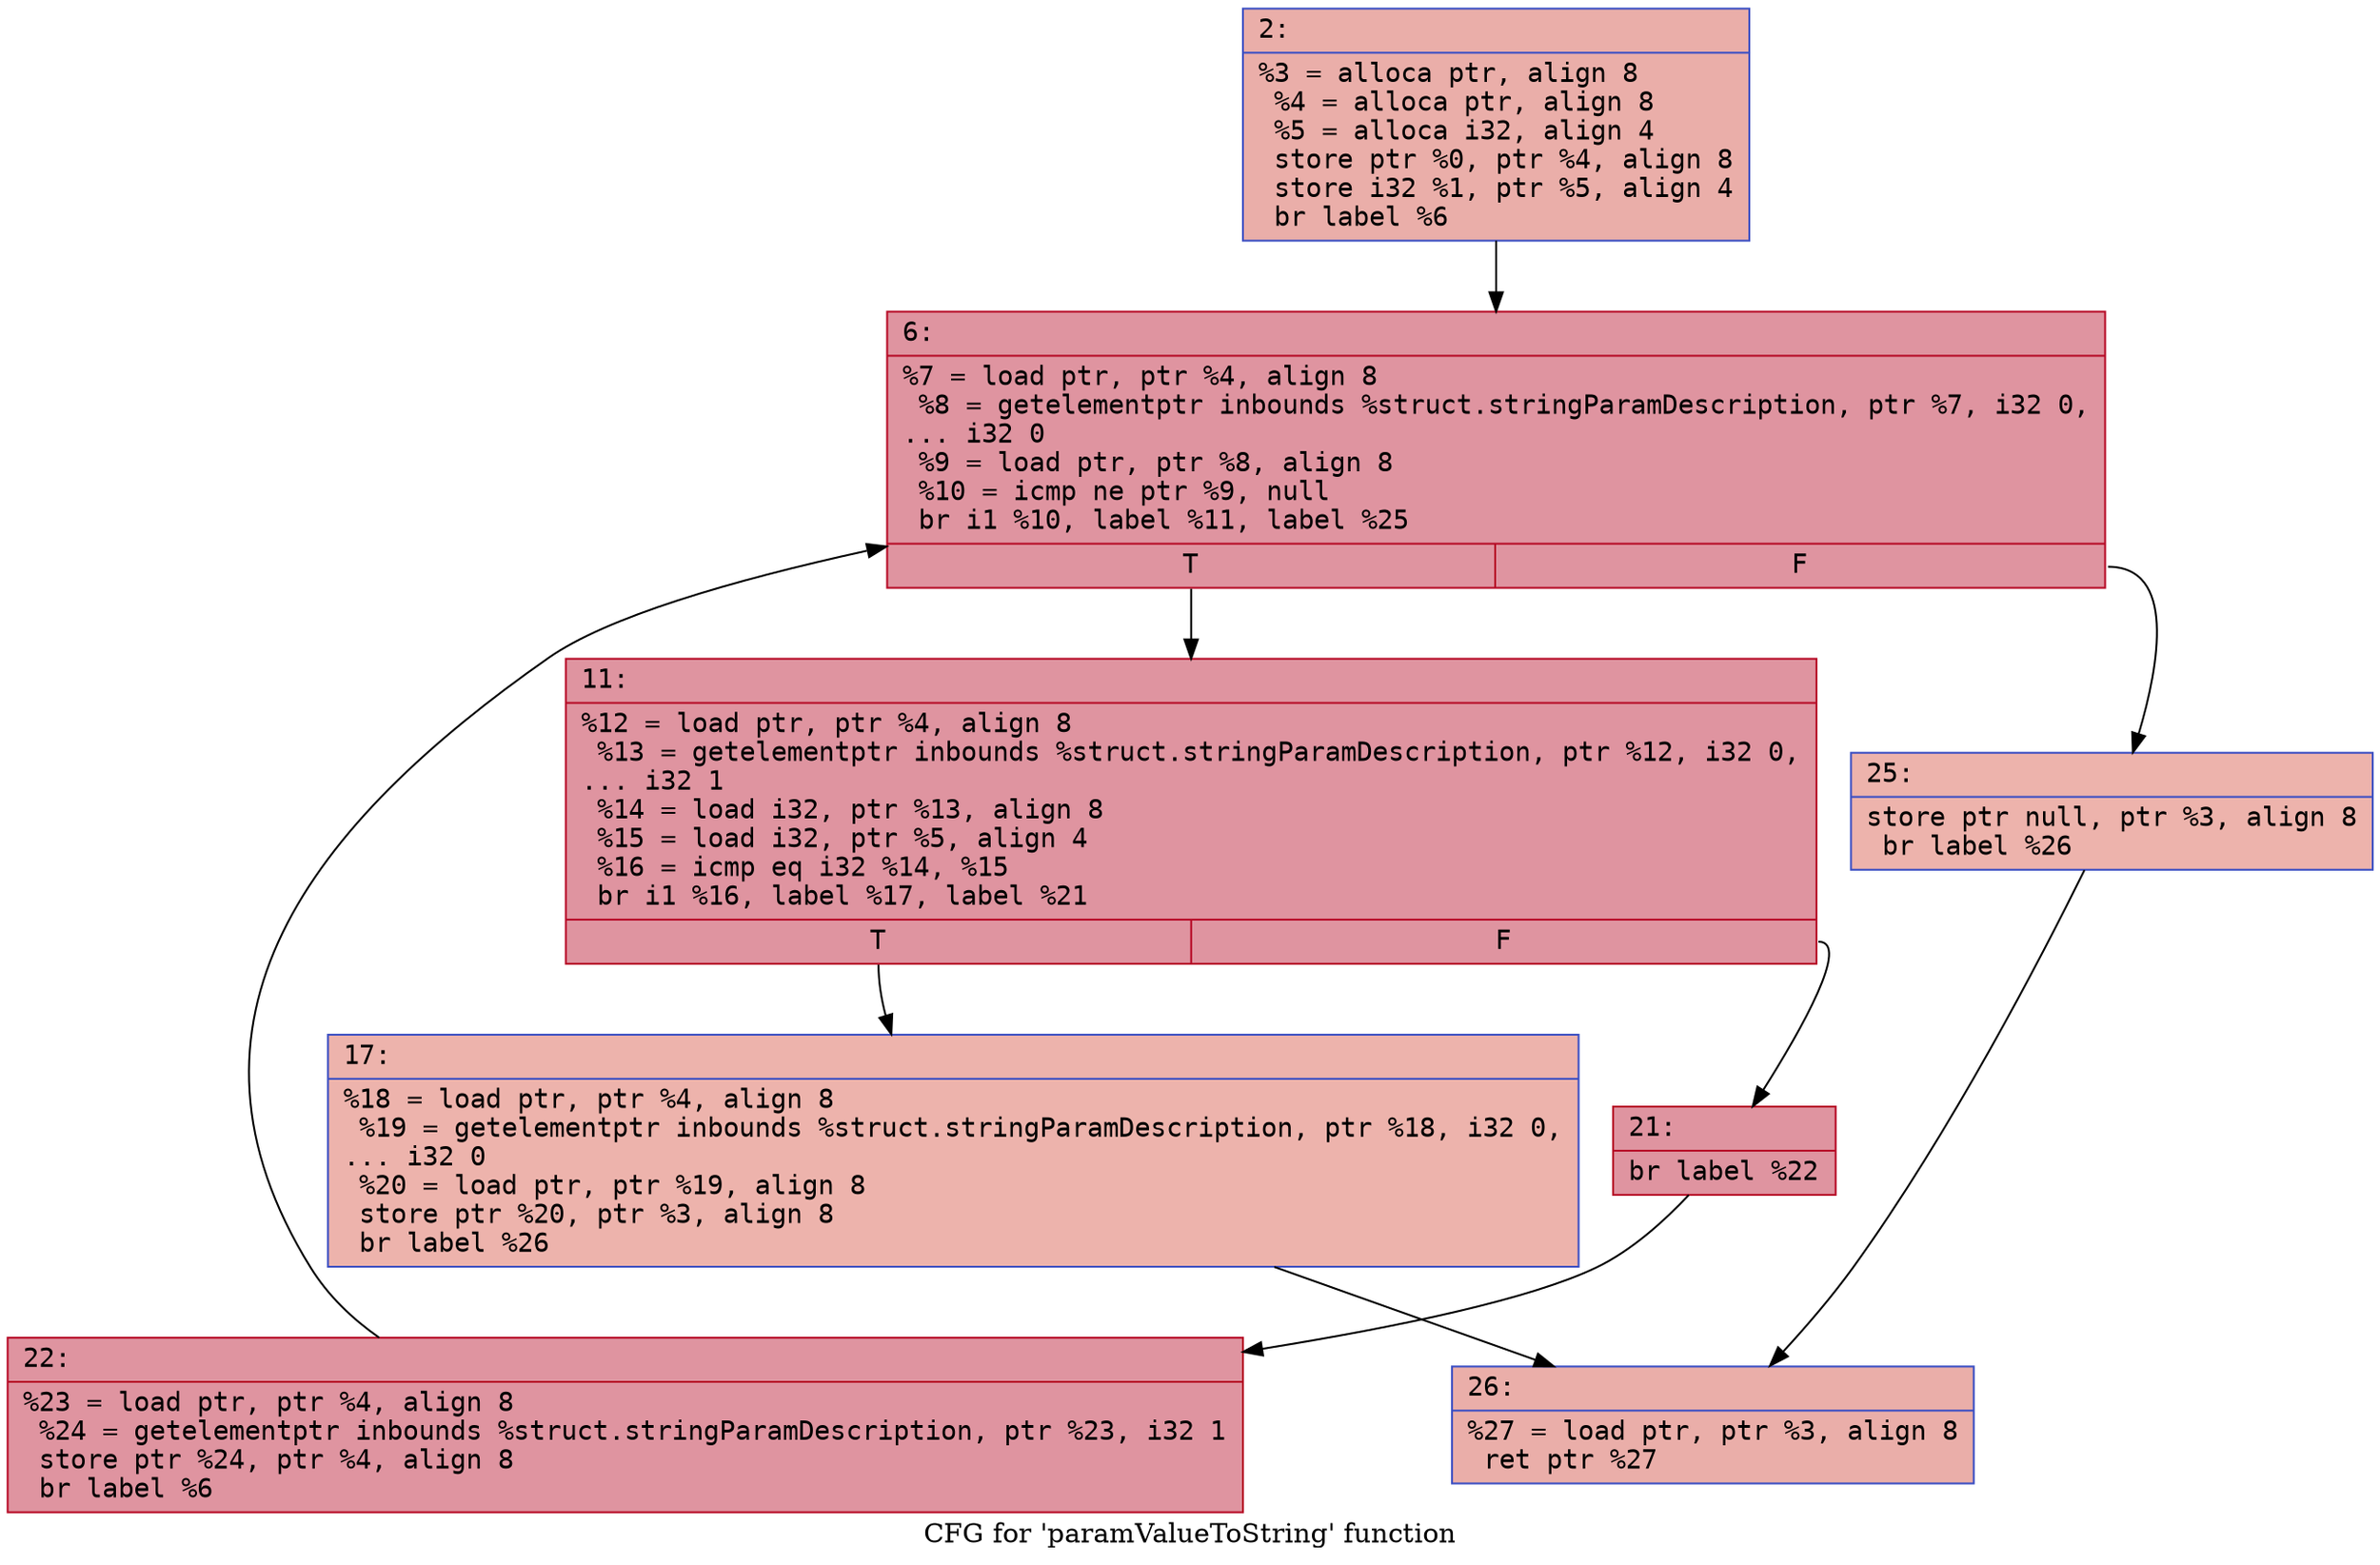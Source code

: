 digraph "CFG for 'paramValueToString' function" {
	label="CFG for 'paramValueToString' function";

	Node0x60000151ed00 [shape=record,color="#3d50c3ff", style=filled, fillcolor="#d0473d70" fontname="Courier",label="{2:\l|  %3 = alloca ptr, align 8\l  %4 = alloca ptr, align 8\l  %5 = alloca i32, align 4\l  store ptr %0, ptr %4, align 8\l  store i32 %1, ptr %5, align 4\l  br label %6\l}"];
	Node0x60000151ed00 -> Node0x60000151ed50[tooltip="2 -> 6\nProbability 100.00%" ];
	Node0x60000151ed50 [shape=record,color="#b70d28ff", style=filled, fillcolor="#b70d2870" fontname="Courier",label="{6:\l|  %7 = load ptr, ptr %4, align 8\l  %8 = getelementptr inbounds %struct.stringParamDescription, ptr %7, i32 0,\l... i32 0\l  %9 = load ptr, ptr %8, align 8\l  %10 = icmp ne ptr %9, null\l  br i1 %10, label %11, label %25\l|{<s0>T|<s1>F}}"];
	Node0x60000151ed50:s0 -> Node0x60000151eda0[tooltip="6 -> 11\nProbability 96.88%" ];
	Node0x60000151ed50:s1 -> Node0x60000151eee0[tooltip="6 -> 25\nProbability 3.12%" ];
	Node0x60000151eda0 [shape=record,color="#b70d28ff", style=filled, fillcolor="#b70d2870" fontname="Courier",label="{11:\l|  %12 = load ptr, ptr %4, align 8\l  %13 = getelementptr inbounds %struct.stringParamDescription, ptr %12, i32 0,\l... i32 1\l  %14 = load i32, ptr %13, align 8\l  %15 = load i32, ptr %5, align 4\l  %16 = icmp eq i32 %14, %15\l  br i1 %16, label %17, label %21\l|{<s0>T|<s1>F}}"];
	Node0x60000151eda0:s0 -> Node0x60000151edf0[tooltip="11 -> 17\nProbability 3.12%" ];
	Node0x60000151eda0:s1 -> Node0x60000151ee40[tooltip="11 -> 21\nProbability 96.88%" ];
	Node0x60000151edf0 [shape=record,color="#3d50c3ff", style=filled, fillcolor="#d6524470" fontname="Courier",label="{17:\l|  %18 = load ptr, ptr %4, align 8\l  %19 = getelementptr inbounds %struct.stringParamDescription, ptr %18, i32 0,\l... i32 0\l  %20 = load ptr, ptr %19, align 8\l  store ptr %20, ptr %3, align 8\l  br label %26\l}"];
	Node0x60000151edf0 -> Node0x60000151ef30[tooltip="17 -> 26\nProbability 100.00%" ];
	Node0x60000151ee40 [shape=record,color="#b70d28ff", style=filled, fillcolor="#b70d2870" fontname="Courier",label="{21:\l|  br label %22\l}"];
	Node0x60000151ee40 -> Node0x60000151ee90[tooltip="21 -> 22\nProbability 100.00%" ];
	Node0x60000151ee90 [shape=record,color="#b70d28ff", style=filled, fillcolor="#b70d2870" fontname="Courier",label="{22:\l|  %23 = load ptr, ptr %4, align 8\l  %24 = getelementptr inbounds %struct.stringParamDescription, ptr %23, i32 1\l  store ptr %24, ptr %4, align 8\l  br label %6\l}"];
	Node0x60000151ee90 -> Node0x60000151ed50[tooltip="22 -> 6\nProbability 100.00%" ];
	Node0x60000151eee0 [shape=record,color="#3d50c3ff", style=filled, fillcolor="#d6524470" fontname="Courier",label="{25:\l|  store ptr null, ptr %3, align 8\l  br label %26\l}"];
	Node0x60000151eee0 -> Node0x60000151ef30[tooltip="25 -> 26\nProbability 100.00%" ];
	Node0x60000151ef30 [shape=record,color="#3d50c3ff", style=filled, fillcolor="#d0473d70" fontname="Courier",label="{26:\l|  %27 = load ptr, ptr %3, align 8\l  ret ptr %27\l}"];
}
